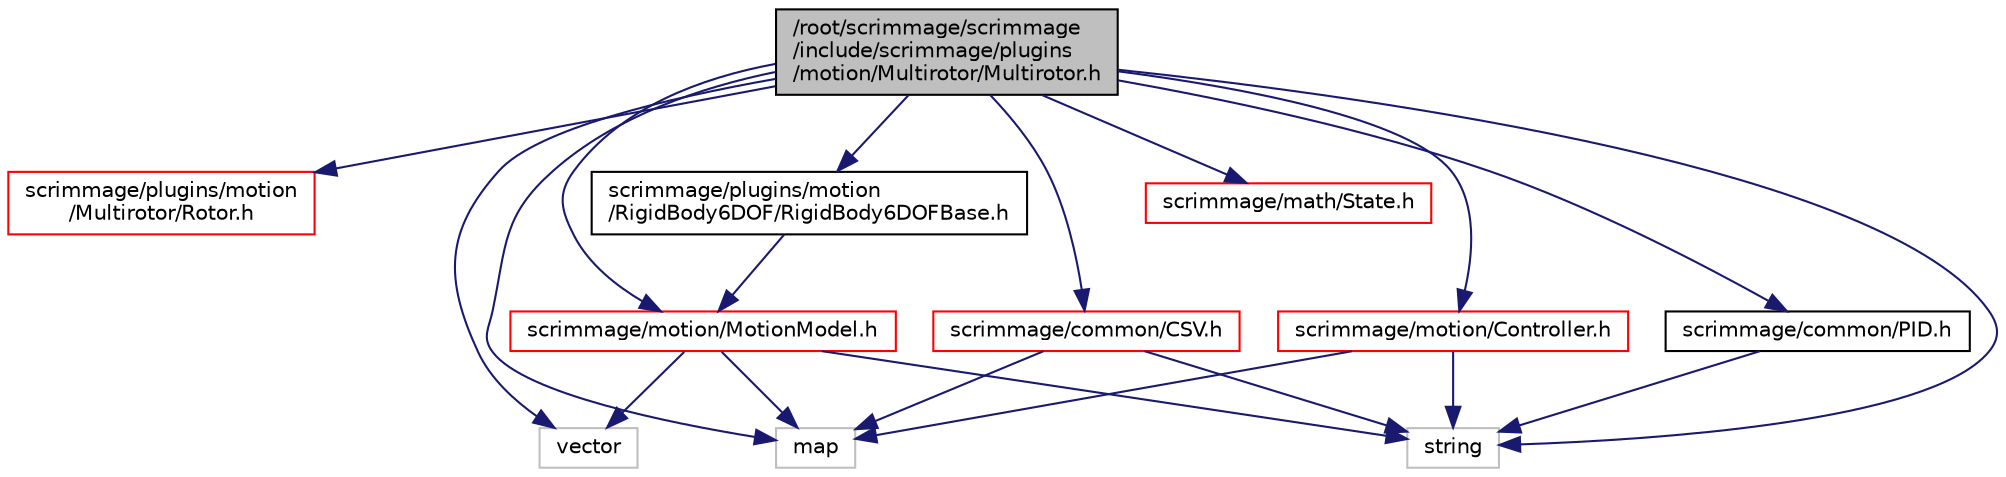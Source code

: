 digraph "/root/scrimmage/scrimmage/include/scrimmage/plugins/motion/Multirotor/Multirotor.h"
{
 // LATEX_PDF_SIZE
  edge [fontname="Helvetica",fontsize="10",labelfontname="Helvetica",labelfontsize="10"];
  node [fontname="Helvetica",fontsize="10",shape=record];
  Node1 [label="/root/scrimmage/scrimmage\l/include/scrimmage/plugins\l/motion/Multirotor/Multirotor.h",height=0.2,width=0.4,color="black", fillcolor="grey75", style="filled", fontcolor="black",tooltip="Brief file description."];
  Node1 -> Node2 [color="midnightblue",fontsize="10",style="solid",fontname="Helvetica"];
  Node2 [label="scrimmage/plugins/motion\l/Multirotor/Rotor.h",height=0.2,width=0.4,color="red", fillcolor="white", style="filled",URL="$Rotor_8h.html",tooltip="Brief file description."];
  Node1 -> Node7 [color="midnightblue",fontsize="10",style="solid",fontname="Helvetica"];
  Node7 [label="scrimmage/plugins/motion\l/RigidBody6DOF/RigidBody6DOFBase.h",height=0.2,width=0.4,color="black", fillcolor="white", style="filled",URL="$RigidBody6DOFBase_8h.html",tooltip="Brief file description."];
  Node7 -> Node8 [color="midnightblue",fontsize="10",style="solid",fontname="Helvetica"];
  Node8 [label="scrimmage/motion/MotionModel.h",height=0.2,width=0.4,color="red", fillcolor="white", style="filled",URL="$MotionModel_8h.html",tooltip="Brief file description."];
  Node8 -> Node12 [color="midnightblue",fontsize="10",style="solid",fontname="Helvetica"];
  Node12 [label="map",height=0.2,width=0.4,color="grey75", fillcolor="white", style="filled",tooltip=" "];
  Node8 -> Node36 [color="midnightblue",fontsize="10",style="solid",fontname="Helvetica"];
  Node36 [label="vector",height=0.2,width=0.4,color="grey75", fillcolor="white", style="filled",tooltip=" "];
  Node8 -> Node10 [color="midnightblue",fontsize="10",style="solid",fontname="Helvetica"];
  Node10 [label="string",height=0.2,width=0.4,color="grey75", fillcolor="white", style="filled",tooltip=" "];
  Node1 -> Node37 [color="midnightblue",fontsize="10",style="solid",fontname="Helvetica"];
  Node37 [label="scrimmage/math/State.h",height=0.2,width=0.4,color="red", fillcolor="white", style="filled",URL="$State_8h.html",tooltip="Brief file description."];
  Node1 -> Node8 [color="midnightblue",fontsize="10",style="solid",fontname="Helvetica"];
  Node1 -> Node40 [color="midnightblue",fontsize="10",style="solid",fontname="Helvetica"];
  Node40 [label="scrimmage/motion/Controller.h",height=0.2,width=0.4,color="red", fillcolor="white", style="filled",URL="$Controller_8h.html",tooltip="Brief file description."];
  Node40 -> Node12 [color="midnightblue",fontsize="10",style="solid",fontname="Helvetica"];
  Node40 -> Node10 [color="midnightblue",fontsize="10",style="solid",fontname="Helvetica"];
  Node1 -> Node41 [color="midnightblue",fontsize="10",style="solid",fontname="Helvetica"];
  Node41 [label="scrimmage/common/PID.h",height=0.2,width=0.4,color="black", fillcolor="white", style="filled",URL="$PID_8h.html",tooltip="Brief file description."];
  Node41 -> Node10 [color="midnightblue",fontsize="10",style="solid",fontname="Helvetica"];
  Node1 -> Node42 [color="midnightblue",fontsize="10",style="solid",fontname="Helvetica"];
  Node42 [label="scrimmage/common/CSV.h",height=0.2,width=0.4,color="red", fillcolor="white", style="filled",URL="$CSV_8h.html",tooltip="Brief file description."];
  Node42 -> Node12 [color="midnightblue",fontsize="10",style="solid",fontname="Helvetica"];
  Node42 -> Node10 [color="midnightblue",fontsize="10",style="solid",fontname="Helvetica"];
  Node1 -> Node12 [color="midnightblue",fontsize="10",style="solid",fontname="Helvetica"];
  Node1 -> Node10 [color="midnightblue",fontsize="10",style="solid",fontname="Helvetica"];
  Node1 -> Node36 [color="midnightblue",fontsize="10",style="solid",fontname="Helvetica"];
}
